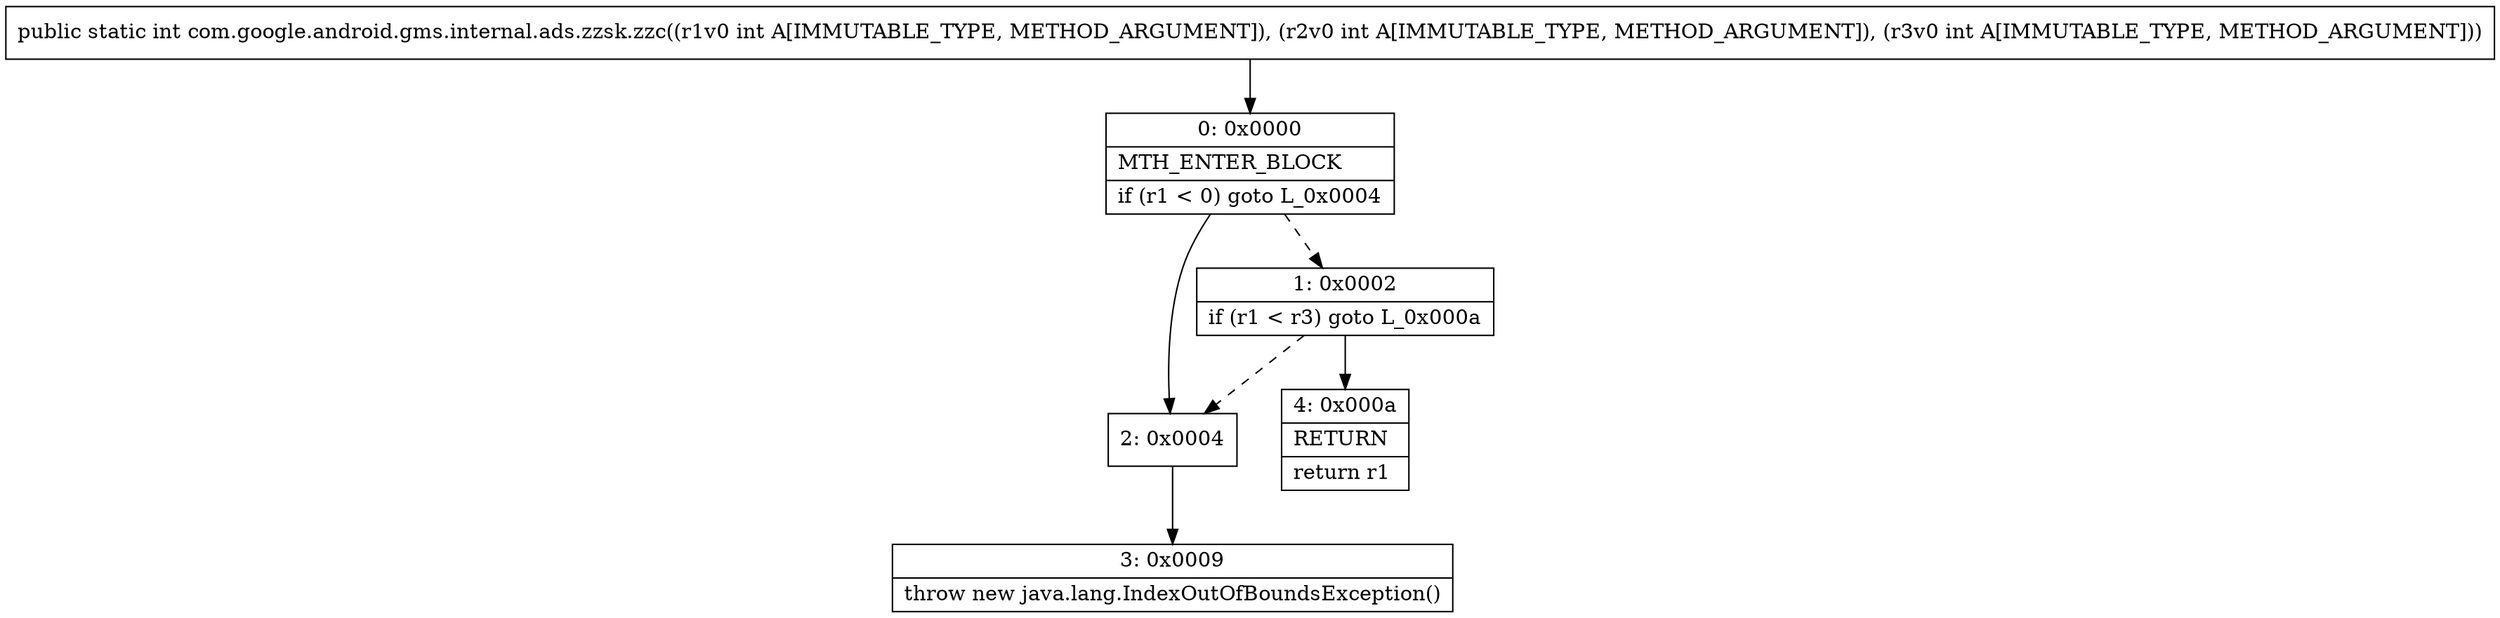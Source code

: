 digraph "CFG forcom.google.android.gms.internal.ads.zzsk.zzc(III)I" {
Node_0 [shape=record,label="{0\:\ 0x0000|MTH_ENTER_BLOCK\l|if (r1 \< 0) goto L_0x0004\l}"];
Node_1 [shape=record,label="{1\:\ 0x0002|if (r1 \< r3) goto L_0x000a\l}"];
Node_2 [shape=record,label="{2\:\ 0x0004}"];
Node_3 [shape=record,label="{3\:\ 0x0009|throw new java.lang.IndexOutOfBoundsException()\l}"];
Node_4 [shape=record,label="{4\:\ 0x000a|RETURN\l|return r1\l}"];
MethodNode[shape=record,label="{public static int com.google.android.gms.internal.ads.zzsk.zzc((r1v0 int A[IMMUTABLE_TYPE, METHOD_ARGUMENT]), (r2v0 int A[IMMUTABLE_TYPE, METHOD_ARGUMENT]), (r3v0 int A[IMMUTABLE_TYPE, METHOD_ARGUMENT])) }"];
MethodNode -> Node_0;
Node_0 -> Node_1[style=dashed];
Node_0 -> Node_2;
Node_1 -> Node_2[style=dashed];
Node_1 -> Node_4;
Node_2 -> Node_3;
}

